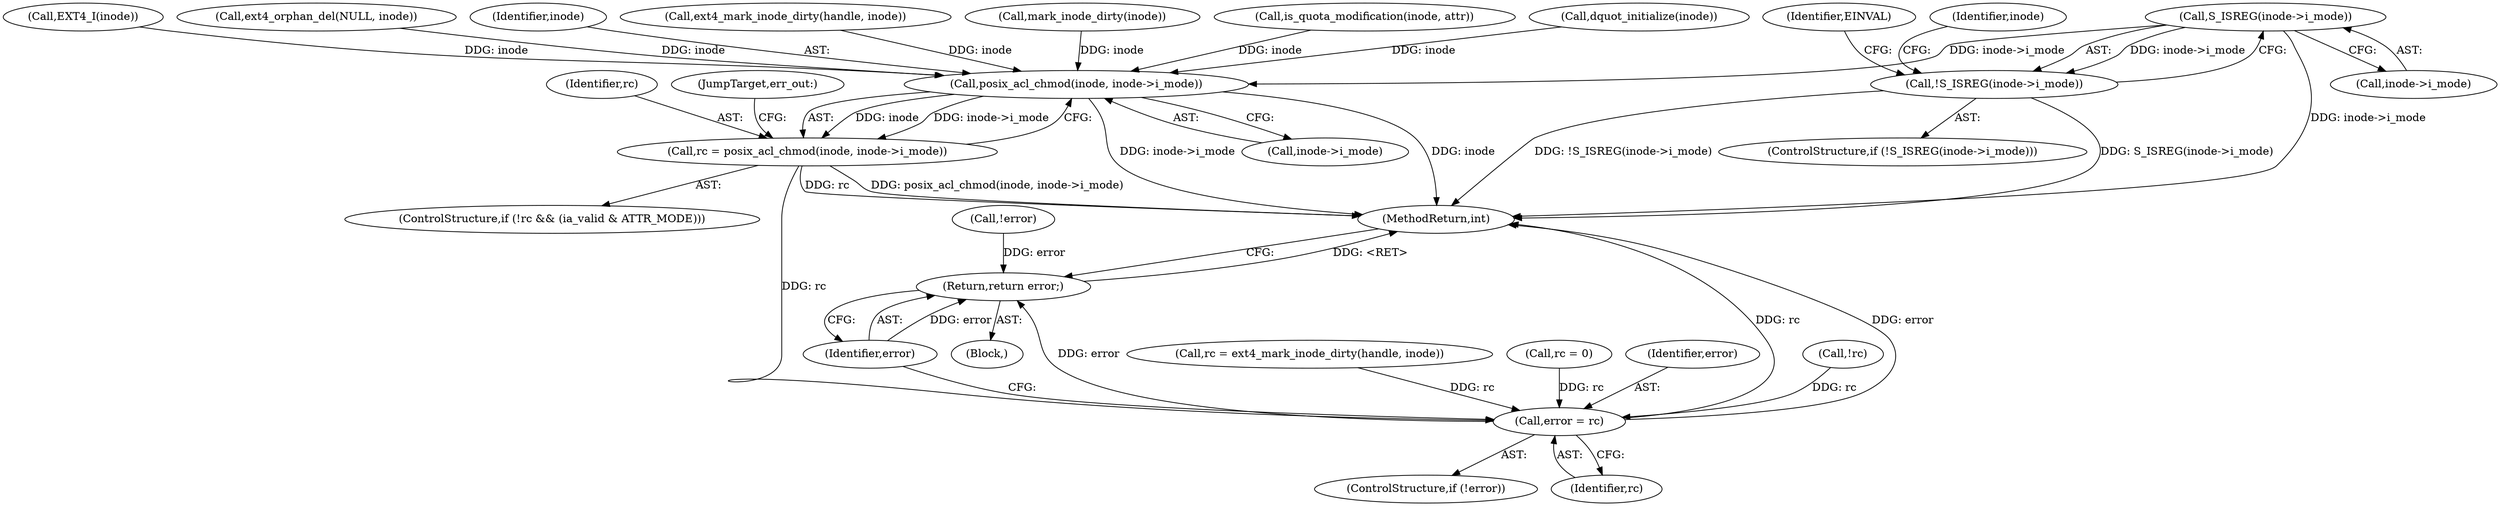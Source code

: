 digraph "0_linux_ea3d7209ca01da209cda6f0dea8be9cc4b7a933b_7@pointer" {
"1000301" [label="(Call,S_ISREG(inode->i_mode))"];
"1000300" [label="(Call,!S_ISREG(inode->i_mode))"];
"1000522" [label="(Call,posix_acl_chmod(inode, inode->i_mode))"];
"1000520" [label="(Call,rc = posix_acl_chmod(inode, inode->i_mode))"];
"1000536" [label="(Call,error = rc)"];
"1000539" [label="(Return,return error;)"];
"1000539" [label="(Return,return error;)"];
"1000307" [label="(Identifier,EINVAL)"];
"1000141" [label="(Call,is_quota_modification(inode, attr))"];
"1000147" [label="(Call,dquot_initialize(inode))"];
"1000536" [label="(Call,error = rc)"];
"1000302" [label="(Call,inode->i_mode)"];
"1000412" [label="(Call,rc = ext4_mark_inode_dirty(handle, inode))"];
"1000513" [label="(ControlStructure,if (!rc && (ia_valid & ATTR_MODE)))"];
"1000492" [label="(Call,EXT4_I(inode))"];
"1000118" [label="(Call,rc = 0)"];
"1000300" [label="(Call,!S_ISREG(inode->i_mode))"];
"1000541" [label="(MethodReturn,int)"];
"1000311" [label="(Identifier,inode)"];
"1000537" [label="(Identifier,error)"];
"1000510" [label="(Call,ext4_orphan_del(NULL, inode))"];
"1000533" [label="(ControlStructure,if (!error))"];
"1000523" [label="(Identifier,inode)"];
"1000521" [label="(Identifier,rc)"];
"1000534" [label="(Call,!error)"];
"1000520" [label="(Call,rc = posix_acl_chmod(inode, inode->i_mode))"];
"1000522" [label="(Call,posix_acl_chmod(inode, inode->i_mode))"];
"1000301" [label="(Call,S_ISREG(inode->i_mode))"];
"1000540" [label="(Identifier,error)"];
"1000524" [label="(Call,inode->i_mode)"];
"1000299" [label="(ControlStructure,if (!S_ISREG(inode->i_mode)))"];
"1000538" [label="(Identifier,rc)"];
"1000246" [label="(Call,ext4_mark_inode_dirty(handle, inode))"];
"1000527" [label="(JumpTarget,err_out:)"];
"1000515" [label="(Call,!rc)"];
"1000502" [label="(Call,mark_inode_dirty(inode))"];
"1000110" [label="(Block,)"];
"1000301" -> "1000300"  [label="AST: "];
"1000301" -> "1000302"  [label="CFG: "];
"1000302" -> "1000301"  [label="AST: "];
"1000300" -> "1000301"  [label="CFG: "];
"1000301" -> "1000541"  [label="DDG: inode->i_mode"];
"1000301" -> "1000300"  [label="DDG: inode->i_mode"];
"1000301" -> "1000522"  [label="DDG: inode->i_mode"];
"1000300" -> "1000299"  [label="AST: "];
"1000307" -> "1000300"  [label="CFG: "];
"1000311" -> "1000300"  [label="CFG: "];
"1000300" -> "1000541"  [label="DDG: S_ISREG(inode->i_mode)"];
"1000300" -> "1000541"  [label="DDG: !S_ISREG(inode->i_mode)"];
"1000522" -> "1000520"  [label="AST: "];
"1000522" -> "1000524"  [label="CFG: "];
"1000523" -> "1000522"  [label="AST: "];
"1000524" -> "1000522"  [label="AST: "];
"1000520" -> "1000522"  [label="CFG: "];
"1000522" -> "1000541"  [label="DDG: inode->i_mode"];
"1000522" -> "1000541"  [label="DDG: inode"];
"1000522" -> "1000520"  [label="DDG: inode"];
"1000522" -> "1000520"  [label="DDG: inode->i_mode"];
"1000246" -> "1000522"  [label="DDG: inode"];
"1000141" -> "1000522"  [label="DDG: inode"];
"1000502" -> "1000522"  [label="DDG: inode"];
"1000492" -> "1000522"  [label="DDG: inode"];
"1000147" -> "1000522"  [label="DDG: inode"];
"1000510" -> "1000522"  [label="DDG: inode"];
"1000520" -> "1000513"  [label="AST: "];
"1000521" -> "1000520"  [label="AST: "];
"1000527" -> "1000520"  [label="CFG: "];
"1000520" -> "1000541"  [label="DDG: posix_acl_chmod(inode, inode->i_mode)"];
"1000520" -> "1000541"  [label="DDG: rc"];
"1000520" -> "1000536"  [label="DDG: rc"];
"1000536" -> "1000533"  [label="AST: "];
"1000536" -> "1000538"  [label="CFG: "];
"1000537" -> "1000536"  [label="AST: "];
"1000538" -> "1000536"  [label="AST: "];
"1000540" -> "1000536"  [label="CFG: "];
"1000536" -> "1000541"  [label="DDG: rc"];
"1000536" -> "1000541"  [label="DDG: error"];
"1000412" -> "1000536"  [label="DDG: rc"];
"1000118" -> "1000536"  [label="DDG: rc"];
"1000515" -> "1000536"  [label="DDG: rc"];
"1000536" -> "1000539"  [label="DDG: error"];
"1000539" -> "1000110"  [label="AST: "];
"1000539" -> "1000540"  [label="CFG: "];
"1000540" -> "1000539"  [label="AST: "];
"1000541" -> "1000539"  [label="CFG: "];
"1000539" -> "1000541"  [label="DDG: <RET>"];
"1000540" -> "1000539"  [label="DDG: error"];
"1000534" -> "1000539"  [label="DDG: error"];
}
